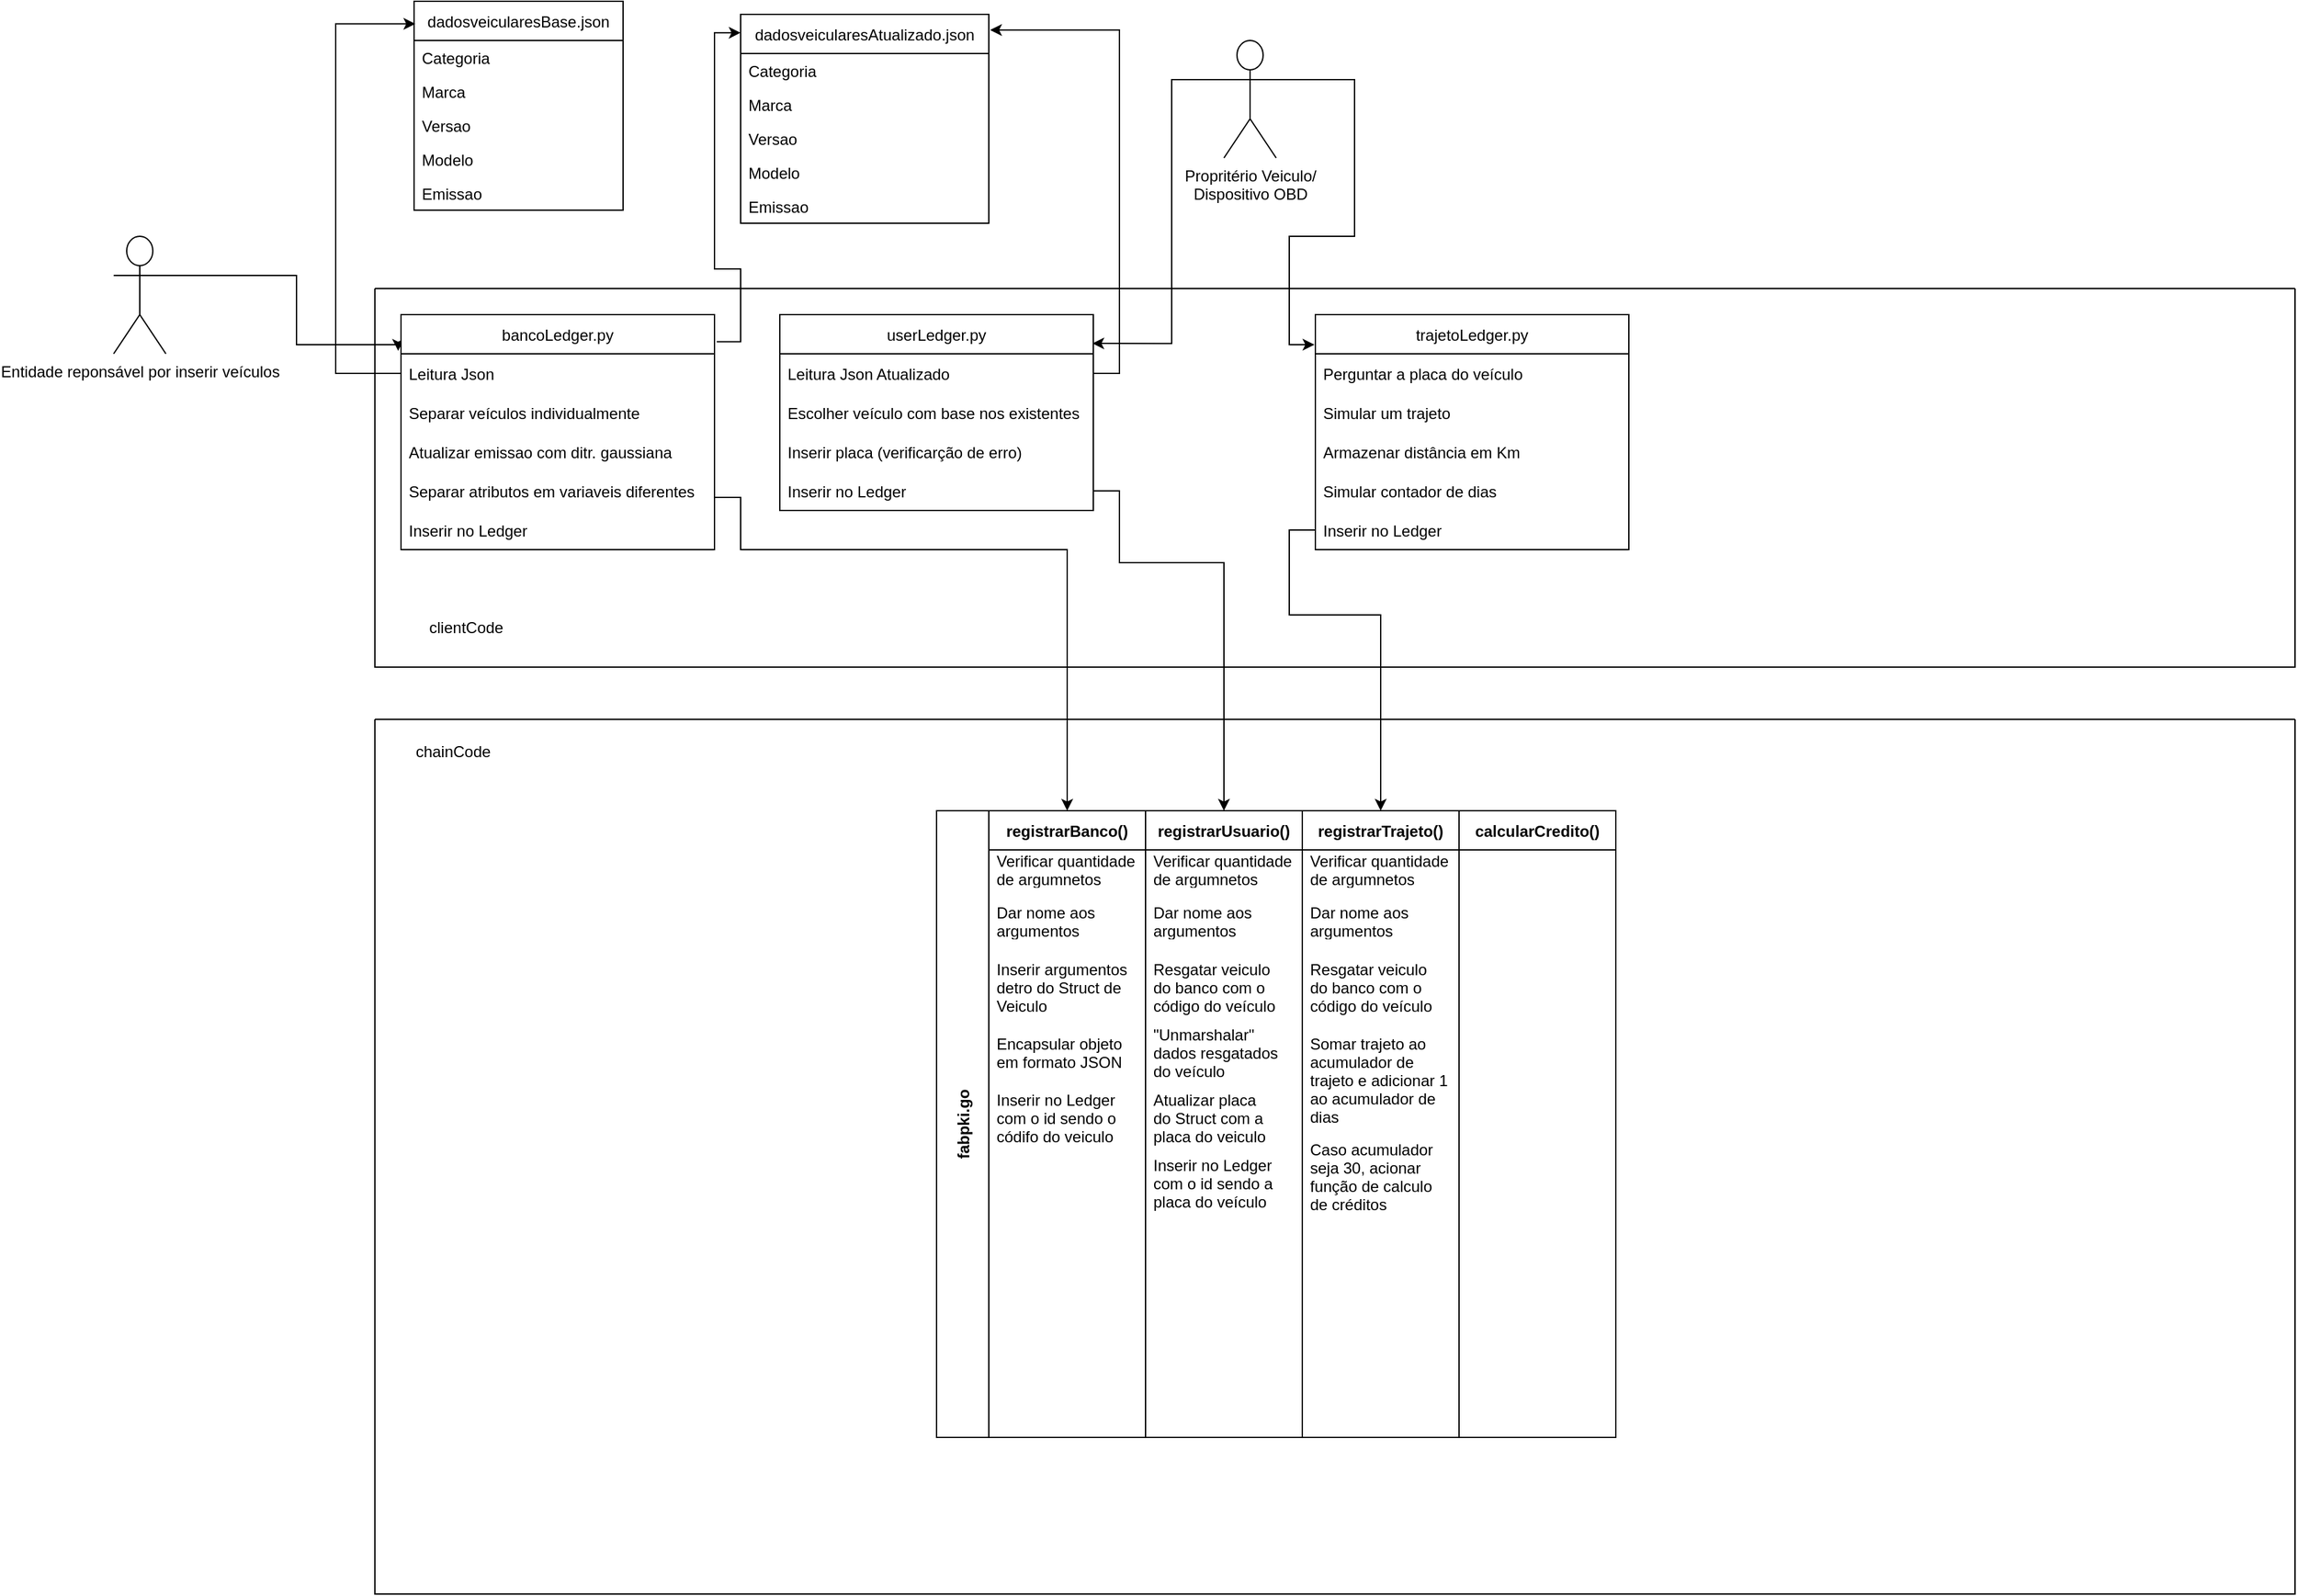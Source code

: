 <mxfile version="17.4.5" type="device"><diagram id="EgCQLaBvLKrz8BZ25lbb" name="Page-1"><mxGraphModel dx="2746" dy="1621" grid="1" gridSize="10" guides="1" tooltips="1" connect="1" arrows="1" fold="1" page="1" pageScale="1" pageWidth="827" pageHeight="1169" math="0" shadow="0"><root><mxCell id="0"/><mxCell id="1" parent="0"/><mxCell id="2JGIL9Z-xeLUAxiLa7Ib-1" value="" style="swimlane;startSize=0;" vertex="1" parent="1"><mxGeometry x="-570" y="420" width="1470" height="670" as="geometry"><mxRectangle x="-730" y="200" width="50" height="40" as="alternateBounds"/></mxGeometry></mxCell><mxCell id="2JGIL9Z-xeLUAxiLa7Ib-7" value="chainCode" style="text;html=1;strokeColor=none;fillColor=none;align=center;verticalAlign=middle;whiteSpace=wrap;rounded=0;" vertex="1" parent="2JGIL9Z-xeLUAxiLa7Ib-1"><mxGeometry x="30" y="10" width="60" height="30" as="geometry"/></mxCell><mxCell id="2JGIL9Z-xeLUAxiLa7Ib-97" value="fabpki.go" style="swimlane;childLayout=stackLayout;resizeParent=1;resizeParentMax=0;startSize=40;horizontal=0;horizontalStack=1;" vertex="1" parent="2JGIL9Z-xeLUAxiLa7Ib-1"><mxGeometry x="430" y="70" width="520" height="480" as="geometry"/></mxCell><mxCell id="2JGIL9Z-xeLUAxiLa7Ib-98" value="registrarBanco()" style="swimlane;startSize=30;" vertex="1" parent="2JGIL9Z-xeLUAxiLa7Ib-97"><mxGeometry x="40" width="120" height="480" as="geometry"/></mxCell><mxCell id="2JGIL9Z-xeLUAxiLa7Ib-114" value="Dar nome aos &#10;argumentos" style="text;strokeColor=none;fillColor=none;align=left;verticalAlign=middle;spacingLeft=4;spacingRight=4;overflow=hidden;points=[[0,0.5],[1,0.5]];portConstraint=eastwest;rotatable=0;" vertex="1" parent="2JGIL9Z-xeLUAxiLa7Ib-98"><mxGeometry y="69.5" width="120" height="30" as="geometry"/></mxCell><mxCell id="2JGIL9Z-xeLUAxiLa7Ib-116" value="Inserir argumentos&#10;detro do Struct de &#10;Veiculo" style="text;strokeColor=none;fillColor=none;align=left;verticalAlign=middle;spacingLeft=4;spacingRight=4;overflow=hidden;points=[[0,0.5],[1,0.5]];portConstraint=eastwest;rotatable=0;" vertex="1" parent="2JGIL9Z-xeLUAxiLa7Ib-98"><mxGeometry y="110" width="120" height="50" as="geometry"/></mxCell><mxCell id="2JGIL9Z-xeLUAxiLa7Ib-118" value="Encapsular objeto &#10;em formato JSON" style="text;strokeColor=none;fillColor=none;align=left;verticalAlign=middle;spacingLeft=4;spacingRight=4;overflow=hidden;points=[[0,0.5],[1,0.5]];portConstraint=eastwest;rotatable=0;" vertex="1" parent="2JGIL9Z-xeLUAxiLa7Ib-98"><mxGeometry y="170" width="120" height="30" as="geometry"/></mxCell><mxCell id="2JGIL9Z-xeLUAxiLa7Ib-119" value="Inserir no Ledger&#10;com o id sendo o&#10;códifo do veiculo" style="text;strokeColor=none;fillColor=none;align=left;verticalAlign=middle;spacingLeft=4;spacingRight=4;overflow=hidden;points=[[0,0.5],[1,0.5]];portConstraint=eastwest;rotatable=0;" vertex="1" parent="2JGIL9Z-xeLUAxiLa7Ib-98"><mxGeometry y="210" width="120" height="50" as="geometry"/></mxCell><mxCell id="2JGIL9Z-xeLUAxiLa7Ib-99" value="registrarUsuario()" style="swimlane;startSize=30;" vertex="1" parent="2JGIL9Z-xeLUAxiLa7Ib-97"><mxGeometry x="160" width="120" height="480" as="geometry"/></mxCell><mxCell id="2JGIL9Z-xeLUAxiLa7Ib-113" value="Verificar quantidade&#10;de argumnetos" style="text;strokeColor=none;fillColor=none;align=left;verticalAlign=middle;spacingLeft=4;spacingRight=4;overflow=hidden;points=[[0,0.5],[1,0.5]];portConstraint=eastwest;rotatable=0;" vertex="1" parent="2JGIL9Z-xeLUAxiLa7Ib-99"><mxGeometry x="-120" y="30" width="120" height="30" as="geometry"/></mxCell><mxCell id="2JGIL9Z-xeLUAxiLa7Ib-120" value="Dar nome aos &#10;argumentos" style="text;strokeColor=none;fillColor=none;align=left;verticalAlign=middle;spacingLeft=4;spacingRight=4;overflow=hidden;points=[[0,0.5],[1,0.5]];portConstraint=eastwest;rotatable=0;" vertex="1" parent="2JGIL9Z-xeLUAxiLa7Ib-99"><mxGeometry y="69.5" width="120" height="30" as="geometry"/></mxCell><mxCell id="2JGIL9Z-xeLUAxiLa7Ib-121" value="Verificar quantidade&#10;de argumnetos" style="text;strokeColor=none;fillColor=none;align=left;verticalAlign=middle;spacingLeft=4;spacingRight=4;overflow=hidden;points=[[0,0.5],[1,0.5]];portConstraint=eastwest;rotatable=0;" vertex="1" parent="2JGIL9Z-xeLUAxiLa7Ib-99"><mxGeometry y="30" width="120" height="30" as="geometry"/></mxCell><mxCell id="2JGIL9Z-xeLUAxiLa7Ib-122" value="Resgatar veiculo&#10;do banco com o&#10;código do veículo" style="text;strokeColor=none;fillColor=none;align=left;verticalAlign=middle;spacingLeft=4;spacingRight=4;overflow=hidden;points=[[0,0.5],[1,0.5]];portConstraint=eastwest;rotatable=0;" vertex="1" parent="2JGIL9Z-xeLUAxiLa7Ib-99"><mxGeometry y="110" width="120" height="50" as="geometry"/></mxCell><mxCell id="2JGIL9Z-xeLUAxiLa7Ib-123" value="&quot;Unmarshalar&quot;&#10;dados resgatados&#10;do veículo" style="text;strokeColor=none;fillColor=none;align=left;verticalAlign=middle;spacingLeft=4;spacingRight=4;overflow=hidden;points=[[0,0.5],[1,0.5]];portConstraint=eastwest;rotatable=0;" vertex="1" parent="2JGIL9Z-xeLUAxiLa7Ib-99"><mxGeometry y="160" width="120" height="50" as="geometry"/></mxCell><mxCell id="2JGIL9Z-xeLUAxiLa7Ib-124" value="Atualizar placa&#10;do Struct com a&#10;placa do veiculo" style="text;strokeColor=none;fillColor=none;align=left;verticalAlign=middle;spacingLeft=4;spacingRight=4;overflow=hidden;points=[[0,0.5],[1,0.5]];portConstraint=eastwest;rotatable=0;" vertex="1" parent="2JGIL9Z-xeLUAxiLa7Ib-99"><mxGeometry y="210" width="120" height="50" as="geometry"/></mxCell><mxCell id="2JGIL9Z-xeLUAxiLa7Ib-125" value="Inserir no Ledger&#10;com o id sendo a&#10;placa do veículo" style="text;strokeColor=none;fillColor=none;align=left;verticalAlign=middle;spacingLeft=4;spacingRight=4;overflow=hidden;points=[[0,0.5],[1,0.5]];portConstraint=eastwest;rotatable=0;" vertex="1" parent="2JGIL9Z-xeLUAxiLa7Ib-99"><mxGeometry y="260" width="120" height="50" as="geometry"/></mxCell><mxCell id="2JGIL9Z-xeLUAxiLa7Ib-100" value="registrarTrajeto()" style="swimlane;startSize=30;" vertex="1" parent="2JGIL9Z-xeLUAxiLa7Ib-97"><mxGeometry x="280" width="120" height="480" as="geometry"/></mxCell><mxCell id="2JGIL9Z-xeLUAxiLa7Ib-126" value="Verificar quantidade&#10;de argumnetos" style="text;strokeColor=none;fillColor=none;align=left;verticalAlign=middle;spacingLeft=4;spacingRight=4;overflow=hidden;points=[[0,0.5],[1,0.5]];portConstraint=eastwest;rotatable=0;" vertex="1" parent="2JGIL9Z-xeLUAxiLa7Ib-100"><mxGeometry y="30" width="120" height="30" as="geometry"/></mxCell><mxCell id="2JGIL9Z-xeLUAxiLa7Ib-127" value="Dar nome aos &#10;argumentos" style="text;strokeColor=none;fillColor=none;align=left;verticalAlign=middle;spacingLeft=4;spacingRight=4;overflow=hidden;points=[[0,0.5],[1,0.5]];portConstraint=eastwest;rotatable=0;" vertex="1" parent="2JGIL9Z-xeLUAxiLa7Ib-100"><mxGeometry y="69.5" width="120" height="30" as="geometry"/></mxCell><mxCell id="2JGIL9Z-xeLUAxiLa7Ib-128" value="Resgatar veiculo&#10;do banco com o&#10;código do veículo" style="text;strokeColor=none;fillColor=none;align=left;verticalAlign=middle;spacingLeft=4;spacingRight=4;overflow=hidden;points=[[0,0.5],[1,0.5]];portConstraint=eastwest;rotatable=0;" vertex="1" parent="2JGIL9Z-xeLUAxiLa7Ib-100"><mxGeometry y="110" width="120" height="50" as="geometry"/></mxCell><mxCell id="2JGIL9Z-xeLUAxiLa7Ib-129" value="Somar trajeto ao&#10;acumulador de&#10;trajeto e adicionar 1&#10;ao acumulador de &#10;dias" style="text;strokeColor=none;fillColor=none;align=left;verticalAlign=middle;spacingLeft=4;spacingRight=4;overflow=hidden;points=[[0,0.5],[1,0.5]];portConstraint=eastwest;rotatable=0;" vertex="1" parent="2JGIL9Z-xeLUAxiLa7Ib-100"><mxGeometry y="170" width="120" height="70" as="geometry"/></mxCell><mxCell id="2JGIL9Z-xeLUAxiLa7Ib-130" value="Caso acumulador&#10;seja 30, acionar&#10;função de calculo&#10;de créditos" style="text;strokeColor=none;fillColor=none;align=left;verticalAlign=middle;spacingLeft=4;spacingRight=4;overflow=hidden;points=[[0,0.5],[1,0.5]];portConstraint=eastwest;rotatable=0;" vertex="1" parent="2JGIL9Z-xeLUAxiLa7Ib-100"><mxGeometry y="250" width="120" height="60" as="geometry"/></mxCell><mxCell id="2JGIL9Z-xeLUAxiLa7Ib-106" value="calcularCredito()" style="swimlane;startSize=30;" vertex="1" parent="2JGIL9Z-xeLUAxiLa7Ib-97"><mxGeometry x="400" width="120" height="480" as="geometry"/></mxCell><mxCell id="2JGIL9Z-xeLUAxiLa7Ib-37" style="edgeStyle=orthogonalEdgeStyle;rounded=0;orthogonalLoop=1;jettySize=auto;html=1;entryX=-0.009;entryY=0.154;entryDx=0;entryDy=0;entryPerimeter=0;" edge="1" parent="1" source="2JGIL9Z-xeLUAxiLa7Ib-6" target="2JGIL9Z-xeLUAxiLa7Ib-31"><mxGeometry relative="1" as="geometry"><Array as="points"><mxPoint x="-630" y="80"/><mxPoint x="-630" y="133"/></Array></mxGeometry></mxCell><mxCell id="2JGIL9Z-xeLUAxiLa7Ib-6" value="Entidade reponsável por inserir veículos&lt;br&gt;" style="shape=umlActor;verticalLabelPosition=bottom;verticalAlign=top;html=1;outlineConnect=0;" vertex="1" parent="1"><mxGeometry x="-770" y="50" width="40" height="90" as="geometry"/></mxCell><mxCell id="2JGIL9Z-xeLUAxiLa7Ib-30" value="" style="swimlane;startSize=0;" vertex="1" parent="1"><mxGeometry x="-570" y="90" width="1470" height="290" as="geometry"><mxRectangle x="-730" y="200" width="50" height="40" as="alternateBounds"/></mxGeometry></mxCell><mxCell id="2JGIL9Z-xeLUAxiLa7Ib-31" value="bancoLedger.py" style="swimlane;fontStyle=0;childLayout=stackLayout;horizontal=1;startSize=30;horizontalStack=0;resizeParent=1;resizeParentMax=0;resizeLast=0;collapsible=1;marginBottom=0;direction=east;" vertex="1" parent="2JGIL9Z-xeLUAxiLa7Ib-30"><mxGeometry x="20" y="20" width="240" height="180" as="geometry"/></mxCell><mxCell id="2JGIL9Z-xeLUAxiLa7Ib-32" value="Leitura Json" style="text;strokeColor=none;fillColor=none;align=left;verticalAlign=middle;spacingLeft=4;spacingRight=4;overflow=hidden;points=[[0,0.5],[1,0.5]];portConstraint=eastwest;rotatable=0;" vertex="1" parent="2JGIL9Z-xeLUAxiLa7Ib-31"><mxGeometry y="30" width="240" height="30" as="geometry"/></mxCell><mxCell id="2JGIL9Z-xeLUAxiLa7Ib-33" value="Separar veículos individualmente" style="text;strokeColor=none;fillColor=none;align=left;verticalAlign=middle;spacingLeft=4;spacingRight=4;overflow=hidden;points=[[0,0.5],[1,0.5]];portConstraint=eastwest;rotatable=0;" vertex="1" parent="2JGIL9Z-xeLUAxiLa7Ib-31"><mxGeometry y="60" width="240" height="30" as="geometry"/></mxCell><mxCell id="2JGIL9Z-xeLUAxiLa7Ib-76" value="Atualizar emissao com ditr. gaussiana" style="text;strokeColor=none;fillColor=none;align=left;verticalAlign=middle;spacingLeft=4;spacingRight=4;overflow=hidden;points=[[0,0.5],[1,0.5]];portConstraint=eastwest;rotatable=0;" vertex="1" parent="2JGIL9Z-xeLUAxiLa7Ib-31"><mxGeometry y="90" width="240" height="30" as="geometry"/></mxCell><mxCell id="2JGIL9Z-xeLUAxiLa7Ib-115" value="Separar atributos em variaveis diferentes" style="text;strokeColor=none;fillColor=none;align=left;verticalAlign=middle;spacingLeft=4;spacingRight=4;overflow=hidden;points=[[0,0.5],[1,0.5]];portConstraint=eastwest;rotatable=0;" vertex="1" parent="2JGIL9Z-xeLUAxiLa7Ib-31"><mxGeometry y="120" width="240" height="30" as="geometry"/></mxCell><mxCell id="2JGIL9Z-xeLUAxiLa7Ib-34" value="Inserir no Ledger" style="text;strokeColor=none;fillColor=none;align=left;verticalAlign=middle;spacingLeft=4;spacingRight=4;overflow=hidden;points=[[0,0.5],[1,0.5]];portConstraint=eastwest;rotatable=0;" vertex="1" parent="2JGIL9Z-xeLUAxiLa7Ib-31"><mxGeometry y="150" width="240" height="30" as="geometry"/></mxCell><mxCell id="2JGIL9Z-xeLUAxiLa7Ib-35" value="clientCode" style="text;html=1;strokeColor=none;fillColor=none;align=center;verticalAlign=middle;whiteSpace=wrap;rounded=0;rotation=0;" vertex="1" parent="2JGIL9Z-xeLUAxiLa7Ib-30"><mxGeometry y="250" width="140" height="20" as="geometry"/></mxCell><mxCell id="2JGIL9Z-xeLUAxiLa7Ib-59" value="userLedger.py" style="swimlane;fontStyle=0;childLayout=stackLayout;horizontal=1;startSize=30;horizontalStack=0;resizeParent=1;resizeParentMax=0;resizeLast=0;collapsible=1;marginBottom=0;direction=east;" vertex="1" parent="2JGIL9Z-xeLUAxiLa7Ib-30"><mxGeometry x="310" y="20" width="240" height="150" as="geometry"/></mxCell><mxCell id="2JGIL9Z-xeLUAxiLa7Ib-61" value="Leitura Json Atualizado" style="text;strokeColor=none;fillColor=none;align=left;verticalAlign=middle;spacingLeft=4;spacingRight=4;overflow=hidden;points=[[0,0.5],[1,0.5]];portConstraint=eastwest;rotatable=0;" vertex="1" parent="2JGIL9Z-xeLUAxiLa7Ib-59"><mxGeometry y="30" width="240" height="30" as="geometry"/></mxCell><mxCell id="2JGIL9Z-xeLUAxiLa7Ib-62" value="Escolher veículo com base nos existentes" style="text;strokeColor=none;fillColor=none;align=left;verticalAlign=middle;spacingLeft=4;spacingRight=4;overflow=hidden;points=[[0,0.5],[1,0.5]];portConstraint=eastwest;rotatable=0;" vertex="1" parent="2JGIL9Z-xeLUAxiLa7Ib-59"><mxGeometry y="60" width="240" height="30" as="geometry"/></mxCell><mxCell id="2JGIL9Z-xeLUAxiLa7Ib-78" value="Inserir placa (verificarção de erro)" style="text;strokeColor=none;fillColor=none;align=left;verticalAlign=middle;spacingLeft=4;spacingRight=4;overflow=hidden;points=[[0,0.5],[1,0.5]];portConstraint=eastwest;rotatable=0;" vertex="1" parent="2JGIL9Z-xeLUAxiLa7Ib-59"><mxGeometry y="90" width="240" height="30" as="geometry"/></mxCell><mxCell id="2JGIL9Z-xeLUAxiLa7Ib-79" value="Inserir no Ledger" style="text;strokeColor=none;fillColor=none;align=left;verticalAlign=middle;spacingLeft=4;spacingRight=4;overflow=hidden;points=[[0,0.5],[1,0.5]];portConstraint=eastwest;rotatable=0;" vertex="1" parent="2JGIL9Z-xeLUAxiLa7Ib-59"><mxGeometry y="120" width="240" height="30" as="geometry"/></mxCell><mxCell id="2JGIL9Z-xeLUAxiLa7Ib-89" value="trajetoLedger.py" style="swimlane;fontStyle=0;childLayout=stackLayout;horizontal=1;startSize=30;horizontalStack=0;resizeParent=1;resizeParentMax=0;resizeLast=0;collapsible=1;marginBottom=0;direction=east;" vertex="1" parent="2JGIL9Z-xeLUAxiLa7Ib-30"><mxGeometry x="720" y="20" width="240" height="180" as="geometry"/></mxCell><mxCell id="2JGIL9Z-xeLUAxiLa7Ib-90" value="Perguntar a placa do veículo" style="text;strokeColor=none;fillColor=none;align=left;verticalAlign=middle;spacingLeft=4;spacingRight=4;overflow=hidden;points=[[0,0.5],[1,0.5]];portConstraint=eastwest;rotatable=0;" vertex="1" parent="2JGIL9Z-xeLUAxiLa7Ib-89"><mxGeometry y="30" width="240" height="30" as="geometry"/></mxCell><mxCell id="2JGIL9Z-xeLUAxiLa7Ib-91" value="Simular um trajeto" style="text;strokeColor=none;fillColor=none;align=left;verticalAlign=middle;spacingLeft=4;spacingRight=4;overflow=hidden;points=[[0,0.5],[1,0.5]];portConstraint=eastwest;rotatable=0;" vertex="1" parent="2JGIL9Z-xeLUAxiLa7Ib-89"><mxGeometry y="60" width="240" height="30" as="geometry"/></mxCell><mxCell id="2JGIL9Z-xeLUAxiLa7Ib-92" value="Armazenar distância em Km" style="text;strokeColor=none;fillColor=none;align=left;verticalAlign=middle;spacingLeft=4;spacingRight=4;overflow=hidden;points=[[0,0.5],[1,0.5]];portConstraint=eastwest;rotatable=0;" vertex="1" parent="2JGIL9Z-xeLUAxiLa7Ib-89"><mxGeometry y="90" width="240" height="30" as="geometry"/></mxCell><mxCell id="2JGIL9Z-xeLUAxiLa7Ib-93" value="Simular contador de dias" style="text;strokeColor=none;fillColor=none;align=left;verticalAlign=middle;spacingLeft=4;spacingRight=4;overflow=hidden;points=[[0,0.5],[1,0.5]];portConstraint=eastwest;rotatable=0;" vertex="1" parent="2JGIL9Z-xeLUAxiLa7Ib-89"><mxGeometry y="120" width="240" height="30" as="geometry"/></mxCell><mxCell id="2JGIL9Z-xeLUAxiLa7Ib-94" value="Inserir no Ledger" style="text;strokeColor=none;fillColor=none;align=left;verticalAlign=middle;spacingLeft=4;spacingRight=4;overflow=hidden;points=[[0,0.5],[1,0.5]];portConstraint=eastwest;rotatable=0;" vertex="1" parent="2JGIL9Z-xeLUAxiLa7Ib-89"><mxGeometry y="150" width="240" height="30" as="geometry"/></mxCell><mxCell id="2JGIL9Z-xeLUAxiLa7Ib-38" value="dadosveicularesBase.json" style="swimlane;fontStyle=0;childLayout=stackLayout;horizontal=1;startSize=30;fillColor=none;horizontalStack=0;resizeParent=1;resizeParentMax=0;resizeLast=0;collapsible=1;marginBottom=0;" vertex="1" parent="1"><mxGeometry x="-540" y="-130" width="160" height="160" as="geometry"/></mxCell><mxCell id="2JGIL9Z-xeLUAxiLa7Ib-39" value="Categoria" style="text;strokeColor=none;fillColor=none;align=left;verticalAlign=top;spacingLeft=4;spacingRight=4;overflow=hidden;rotatable=0;points=[[0,0.5],[1,0.5]];portConstraint=eastwest;" vertex="1" parent="2JGIL9Z-xeLUAxiLa7Ib-38"><mxGeometry y="30" width="160" height="26" as="geometry"/></mxCell><mxCell id="2JGIL9Z-xeLUAxiLa7Ib-47" value="Marca" style="text;strokeColor=none;fillColor=none;align=left;verticalAlign=top;spacingLeft=4;spacingRight=4;overflow=hidden;rotatable=0;points=[[0,0.5],[1,0.5]];portConstraint=eastwest;" vertex="1" parent="2JGIL9Z-xeLUAxiLa7Ib-38"><mxGeometry y="56" width="160" height="26" as="geometry"/></mxCell><mxCell id="2JGIL9Z-xeLUAxiLa7Ib-46" value="Versao&#10;" style="text;strokeColor=none;fillColor=none;align=left;verticalAlign=top;spacingLeft=4;spacingRight=4;overflow=hidden;rotatable=0;points=[[0,0.5],[1,0.5]];portConstraint=eastwest;" vertex="1" parent="2JGIL9Z-xeLUAxiLa7Ib-38"><mxGeometry y="82" width="160" height="26" as="geometry"/></mxCell><mxCell id="2JGIL9Z-xeLUAxiLa7Ib-45" value="Modelo" style="text;strokeColor=none;fillColor=none;align=left;verticalAlign=top;spacingLeft=4;spacingRight=4;overflow=hidden;rotatable=0;points=[[0,0.5],[1,0.5]];portConstraint=eastwest;" vertex="1" parent="2JGIL9Z-xeLUAxiLa7Ib-38"><mxGeometry y="108" width="160" height="26" as="geometry"/></mxCell><mxCell id="2JGIL9Z-xeLUAxiLa7Ib-40" value="Emissao&#10;" style="text;strokeColor=none;fillColor=none;align=left;verticalAlign=top;spacingLeft=4;spacingRight=4;overflow=hidden;rotatable=0;points=[[0,0.5],[1,0.5]];portConstraint=eastwest;" vertex="1" parent="2JGIL9Z-xeLUAxiLa7Ib-38"><mxGeometry y="134" width="160" height="26" as="geometry"/></mxCell><mxCell id="2JGIL9Z-xeLUAxiLa7Ib-48" style="edgeStyle=orthogonalEdgeStyle;rounded=0;orthogonalLoop=1;jettySize=auto;html=1;exitX=0;exitY=0.5;exitDx=0;exitDy=0;entryX=0.006;entryY=0.108;entryDx=0;entryDy=0;entryPerimeter=0;" edge="1" parent="1" source="2JGIL9Z-xeLUAxiLa7Ib-32" target="2JGIL9Z-xeLUAxiLa7Ib-38"><mxGeometry relative="1" as="geometry"><mxPoint x="-550" y="-113" as="targetPoint"/><Array as="points"><mxPoint x="-600" y="155"/><mxPoint x="-600" y="-113"/></Array></mxGeometry></mxCell><mxCell id="2JGIL9Z-xeLUAxiLa7Ib-49" value="dadosveicularesAtualizado.json" style="swimlane;fontStyle=0;childLayout=stackLayout;horizontal=1;startSize=30;fillColor=none;horizontalStack=0;resizeParent=1;resizeParentMax=0;resizeLast=0;collapsible=1;marginBottom=0;" vertex="1" parent="1"><mxGeometry x="-290" y="-120" width="190" height="160" as="geometry"/></mxCell><mxCell id="2JGIL9Z-xeLUAxiLa7Ib-50" value="Categoria" style="text;strokeColor=none;fillColor=none;align=left;verticalAlign=top;spacingLeft=4;spacingRight=4;overflow=hidden;rotatable=0;points=[[0,0.5],[1,0.5]];portConstraint=eastwest;" vertex="1" parent="2JGIL9Z-xeLUAxiLa7Ib-49"><mxGeometry y="30" width="190" height="26" as="geometry"/></mxCell><mxCell id="2JGIL9Z-xeLUAxiLa7Ib-51" value="Marca" style="text;strokeColor=none;fillColor=none;align=left;verticalAlign=top;spacingLeft=4;spacingRight=4;overflow=hidden;rotatable=0;points=[[0,0.5],[1,0.5]];portConstraint=eastwest;" vertex="1" parent="2JGIL9Z-xeLUAxiLa7Ib-49"><mxGeometry y="56" width="190" height="26" as="geometry"/></mxCell><mxCell id="2JGIL9Z-xeLUAxiLa7Ib-52" value="Versao&#10;" style="text;strokeColor=none;fillColor=none;align=left;verticalAlign=top;spacingLeft=4;spacingRight=4;overflow=hidden;rotatable=0;points=[[0,0.5],[1,0.5]];portConstraint=eastwest;" vertex="1" parent="2JGIL9Z-xeLUAxiLa7Ib-49"><mxGeometry y="82" width="190" height="26" as="geometry"/></mxCell><mxCell id="2JGIL9Z-xeLUAxiLa7Ib-53" value="Modelo" style="text;strokeColor=none;fillColor=none;align=left;verticalAlign=top;spacingLeft=4;spacingRight=4;overflow=hidden;rotatable=0;points=[[0,0.5],[1,0.5]];portConstraint=eastwest;" vertex="1" parent="2JGIL9Z-xeLUAxiLa7Ib-49"><mxGeometry y="108" width="190" height="26" as="geometry"/></mxCell><mxCell id="2JGIL9Z-xeLUAxiLa7Ib-54" value="Emissao&#10;" style="text;strokeColor=none;fillColor=none;align=left;verticalAlign=top;spacingLeft=4;spacingRight=4;overflow=hidden;rotatable=0;points=[[0,0.5],[1,0.5]];portConstraint=eastwest;" vertex="1" parent="2JGIL9Z-xeLUAxiLa7Ib-49"><mxGeometry y="134" width="190" height="26" as="geometry"/></mxCell><mxCell id="2JGIL9Z-xeLUAxiLa7Ib-55" style="edgeStyle=orthogonalEdgeStyle;rounded=0;orthogonalLoop=1;jettySize=auto;html=1;entryX=0;entryY=0.088;entryDx=0;entryDy=0;entryPerimeter=0;exitX=1.007;exitY=0.115;exitDx=0;exitDy=0;exitPerimeter=0;" edge="1" parent="1" source="2JGIL9Z-xeLUAxiLa7Ib-31" target="2JGIL9Z-xeLUAxiLa7Ib-49"><mxGeometry relative="1" as="geometry"/></mxCell><mxCell id="2JGIL9Z-xeLUAxiLa7Ib-77" style="edgeStyle=orthogonalEdgeStyle;rounded=0;orthogonalLoop=1;jettySize=auto;html=1;entryX=0.5;entryY=0;entryDx=0;entryDy=0;" edge="1" parent="1" target="2JGIL9Z-xeLUAxiLa7Ib-98"><mxGeometry relative="1" as="geometry"><mxPoint x="-310" y="250" as="sourcePoint"/><mxPoint x="-210" y="520" as="targetPoint"/><Array as="points"><mxPoint x="-290" y="250"/><mxPoint x="-290" y="290"/><mxPoint x="-40" y="290"/></Array></mxGeometry></mxCell><mxCell id="2JGIL9Z-xeLUAxiLa7Ib-81" style="edgeStyle=orthogonalEdgeStyle;rounded=0;orthogonalLoop=1;jettySize=auto;html=1;entryX=1.005;entryY=0.075;entryDx=0;entryDy=0;entryPerimeter=0;exitX=1;exitY=0.5;exitDx=0;exitDy=0;" edge="1" parent="1" source="2JGIL9Z-xeLUAxiLa7Ib-61" target="2JGIL9Z-xeLUAxiLa7Ib-49"><mxGeometry relative="1" as="geometry"/></mxCell><mxCell id="2JGIL9Z-xeLUAxiLa7Ib-82" style="edgeStyle=orthogonalEdgeStyle;rounded=0;orthogonalLoop=1;jettySize=auto;html=1;exitX=1;exitY=0.5;exitDx=0;exitDy=0;entryX=0.5;entryY=0;entryDx=0;entryDy=0;" edge="1" parent="1" source="2JGIL9Z-xeLUAxiLa7Ib-79" target="2JGIL9Z-xeLUAxiLa7Ib-99"><mxGeometry relative="1" as="geometry"><mxPoint x="-60" y="480" as="targetPoint"/><Array as="points"><mxPoint y="245"/><mxPoint y="300"/><mxPoint x="80" y="300"/></Array></mxGeometry></mxCell><mxCell id="2JGIL9Z-xeLUAxiLa7Ib-88" style="edgeStyle=orthogonalEdgeStyle;rounded=0;orthogonalLoop=1;jettySize=auto;html=1;exitX=0;exitY=0.333;exitDx=0;exitDy=0;exitPerimeter=0;entryX=0.997;entryY=0.147;entryDx=0;entryDy=0;entryPerimeter=0;" edge="1" parent="1" source="2JGIL9Z-xeLUAxiLa7Ib-87" target="2JGIL9Z-xeLUAxiLa7Ib-59"><mxGeometry relative="1" as="geometry"><mxPoint x="180.0" y="-80.0" as="targetPoint"/><Array as="points"><mxPoint x="40" y="-70"/><mxPoint x="40" y="132"/></Array></mxGeometry></mxCell><mxCell id="2JGIL9Z-xeLUAxiLa7Ib-95" style="edgeStyle=orthogonalEdgeStyle;rounded=0;orthogonalLoop=1;jettySize=auto;html=1;entryX=-0.003;entryY=0.128;entryDx=0;entryDy=0;entryPerimeter=0;" edge="1" parent="1" source="2JGIL9Z-xeLUAxiLa7Ib-87" target="2JGIL9Z-xeLUAxiLa7Ib-89"><mxGeometry relative="1" as="geometry"><Array as="points"><mxPoint x="180" y="-70"/><mxPoint x="180" y="50"/><mxPoint x="130" y="50"/><mxPoint x="130" y="133"/></Array></mxGeometry></mxCell><mxCell id="2JGIL9Z-xeLUAxiLa7Ib-87" value="Propritério Veiculo/&lt;br&gt;Dispositivo OBD" style="shape=umlActor;verticalLabelPosition=bottom;verticalAlign=top;html=1;outlineConnect=0;" vertex="1" parent="1"><mxGeometry x="80" y="-100" width="40" height="90" as="geometry"/></mxCell><mxCell id="2JGIL9Z-xeLUAxiLa7Ib-96" style="edgeStyle=orthogonalEdgeStyle;rounded=0;orthogonalLoop=1;jettySize=auto;html=1;exitX=0;exitY=0.5;exitDx=0;exitDy=0;entryX=0.5;entryY=0;entryDx=0;entryDy=0;" edge="1" parent="1" source="2JGIL9Z-xeLUAxiLa7Ib-94" target="2JGIL9Z-xeLUAxiLa7Ib-100"><mxGeometry relative="1" as="geometry"><mxPoint x="320" y="500" as="targetPoint"/><Array as="points"><mxPoint x="130" y="275"/><mxPoint x="130" y="340"/><mxPoint x="200" y="340"/></Array></mxGeometry></mxCell></root></mxGraphModel></diagram></mxfile>